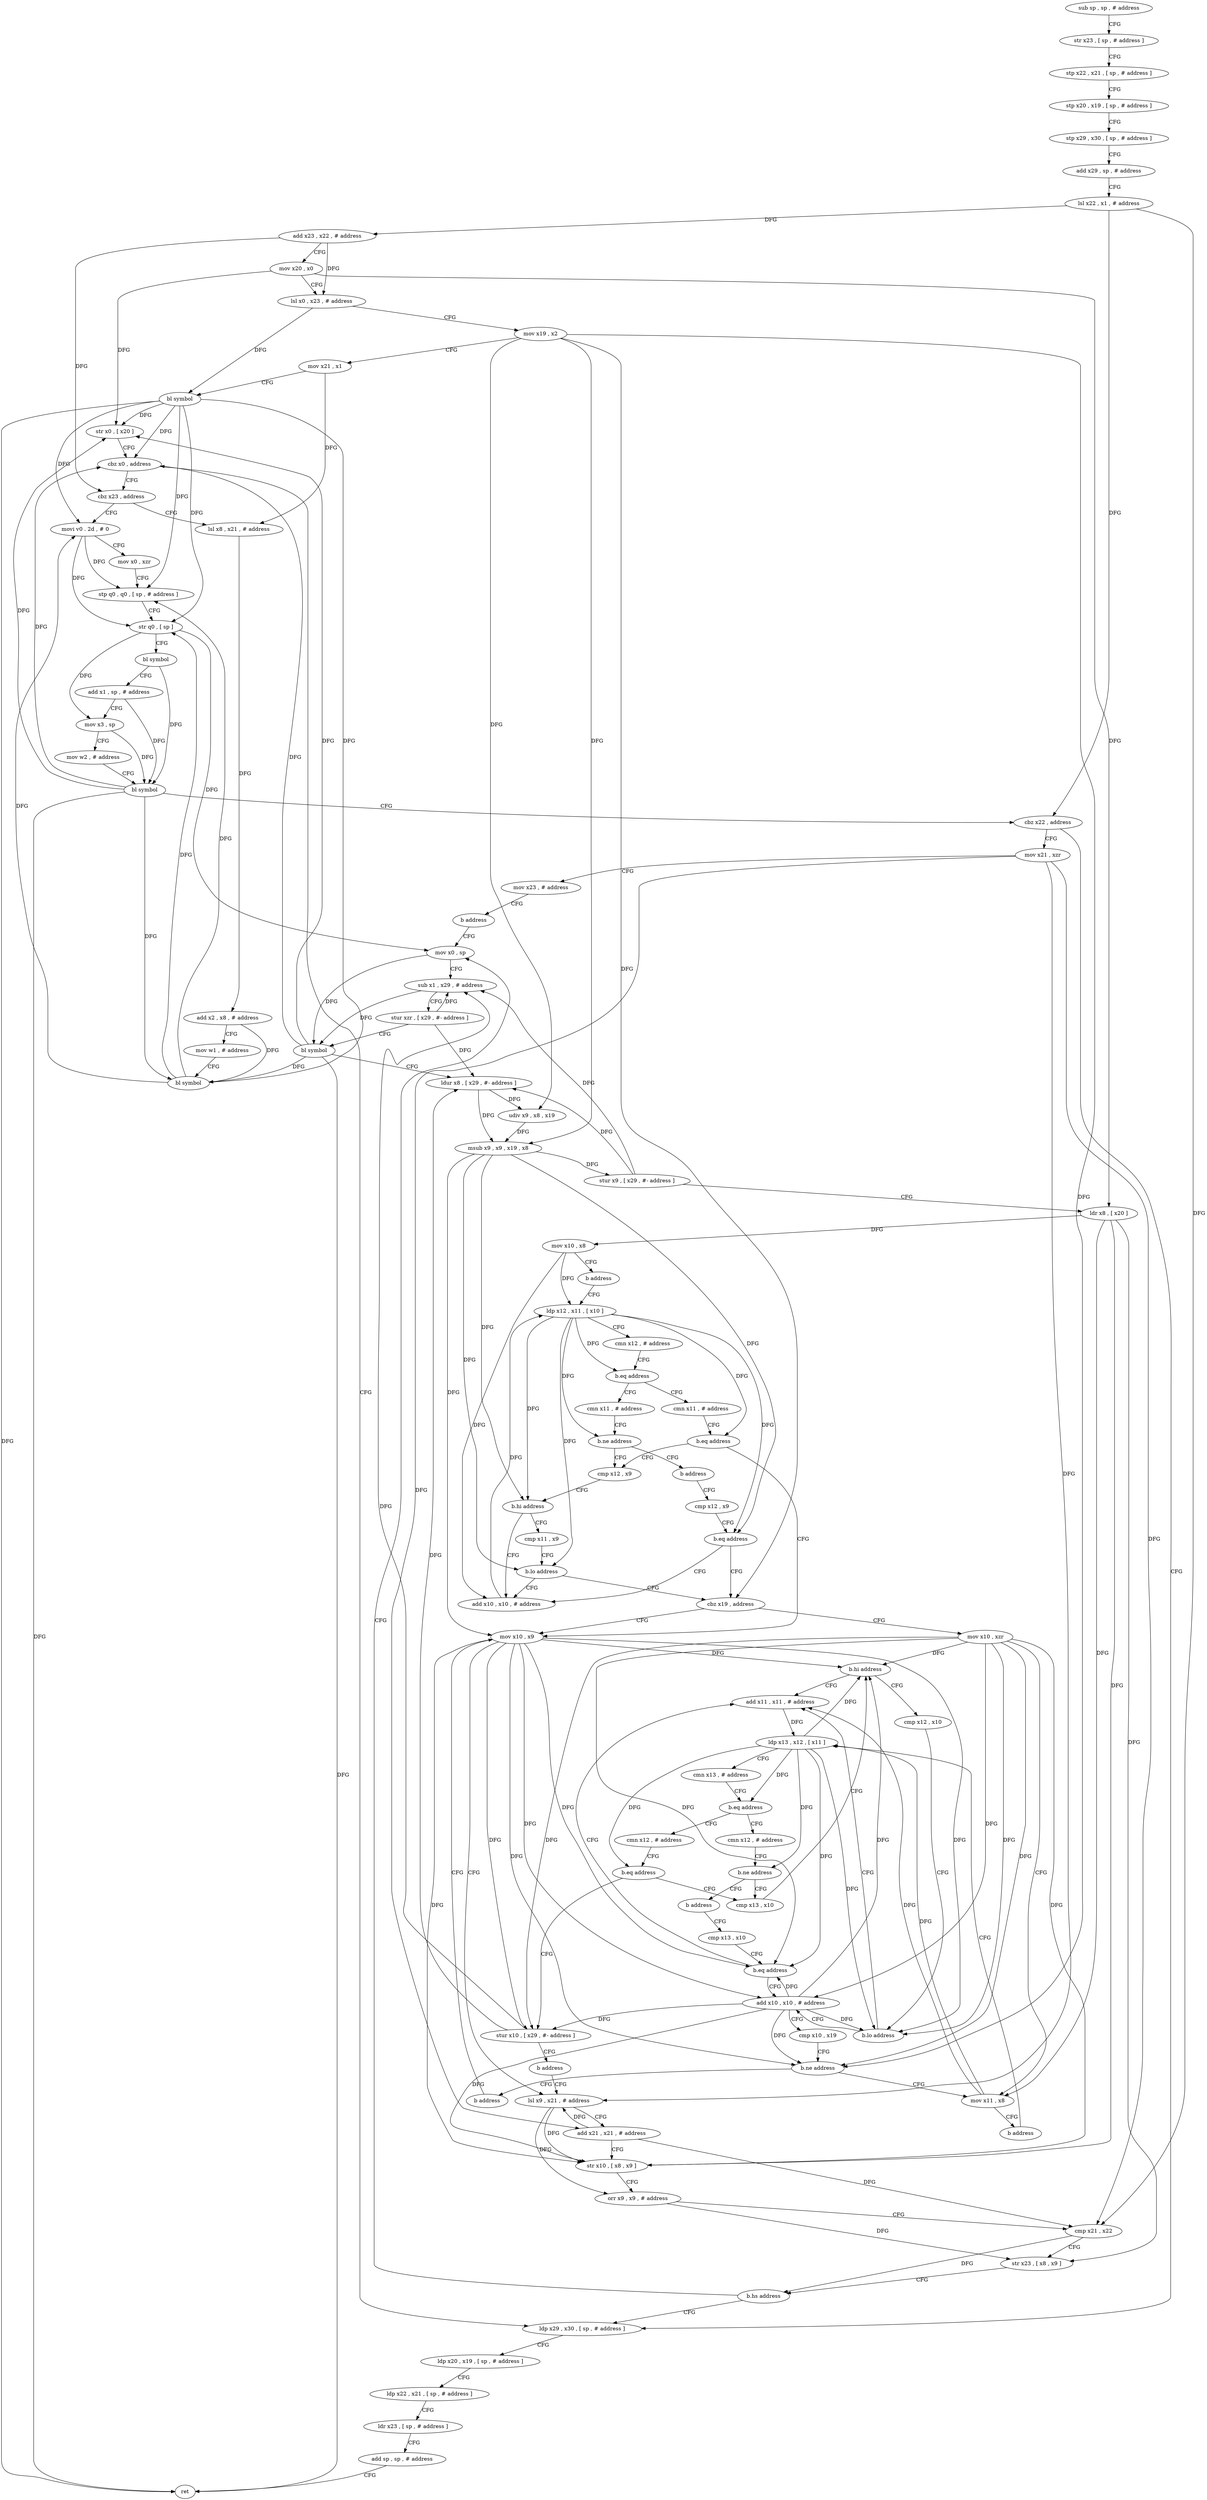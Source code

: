 digraph "func" {
"89576" [label = "sub sp , sp , # address" ]
"89580" [label = "str x23 , [ sp , # address ]" ]
"89584" [label = "stp x22 , x21 , [ sp , # address ]" ]
"89588" [label = "stp x20 , x19 , [ sp , # address ]" ]
"89592" [label = "stp x29 , x30 , [ sp , # address ]" ]
"89596" [label = "add x29 , sp , # address" ]
"89600" [label = "lsl x22 , x1 , # address" ]
"89604" [label = "add x23 , x22 , # address" ]
"89608" [label = "mov x20 , x0" ]
"89612" [label = "lsl x0 , x23 , # address" ]
"89616" [label = "mov x19 , x2" ]
"89620" [label = "mov x21 , x1" ]
"89624" [label = "bl symbol" ]
"89628" [label = "str x0 , [ x20 ]" ]
"89632" [label = "cbz x0 , address" ]
"89944" [label = "ldp x29 , x30 , [ sp , # address ]" ]
"89636" [label = "cbz x23 , address" ]
"89948" [label = "ldp x20 , x19 , [ sp , # address ]" ]
"89952" [label = "ldp x22 , x21 , [ sp , # address ]" ]
"89956" [label = "ldr x23 , [ sp , # address ]" ]
"89960" [label = "add sp , sp , # address" ]
"89964" [label = "ret" ]
"89656" [label = "movi v0 . 2d , # 0" ]
"89640" [label = "lsl x8 , x21 , # address" ]
"89660" [label = "mov x0 , xzr" ]
"89664" [label = "stp q0 , q0 , [ sp , # address ]" ]
"89668" [label = "str q0 , [ sp ]" ]
"89672" [label = "bl symbol" ]
"89676" [label = "add x1 , sp , # address" ]
"89680" [label = "mov x3 , sp" ]
"89684" [label = "mov w2 , # address" ]
"89688" [label = "bl symbol" ]
"89692" [label = "cbz x22 , address" ]
"89696" [label = "mov x21 , xzr" ]
"89644" [label = "add x2 , x8 , # address" ]
"89648" [label = "mov w1 , # address" ]
"89652" [label = "bl symbol" ]
"89700" [label = "mov x23 , # address" ]
"89704" [label = "b address" ]
"89740" [label = "mov x0 , sp" ]
"89744" [label = "sub x1 , x29 , # address" ]
"89748" [label = "stur xzr , [ x29 , #- address ]" ]
"89752" [label = "bl symbol" ]
"89756" [label = "ldur x8 , [ x29 , #- address ]" ]
"89760" [label = "udiv x9 , x8 , x19" ]
"89764" [label = "msub x9 , x9 , x19 , x8" ]
"89768" [label = "stur x9 , [ x29 , #- address ]" ]
"89772" [label = "ldr x8 , [ x20 ]" ]
"89776" [label = "mov x10 , x8" ]
"89780" [label = "b address" ]
"89796" [label = "ldp x12 , x11 , [ x10 ]" ]
"89800" [label = "cmn x12 , # address" ]
"89804" [label = "b.eq address" ]
"89820" [label = "cmn x11 , # address" ]
"89808" [label = "cmn x11 , # address" ]
"89824" [label = "b.eq address" ]
"89708" [label = "mov x10 , x9" ]
"89828" [label = "cmp x12 , x9" ]
"89812" [label = "b.ne address" ]
"89816" [label = "b address" ]
"89712" [label = "lsl x9 , x21 , # address" ]
"89832" [label = "b.hi address" ]
"89792" [label = "add x10 , x10 , # address" ]
"89836" [label = "cmp x11 , x9" ]
"89784" [label = "cmp x12 , x9" ]
"89840" [label = "b.lo address" ]
"89844" [label = "cbz x19 , address" ]
"89788" [label = "b.eq address" ]
"89848" [label = "mov x10 , xzr" ]
"89852" [label = "mov x11 , x8" ]
"89872" [label = "ldp x13 , x12 , [ x11 ]" ]
"89876" [label = "cmn x13 , # address" ]
"89880" [label = "b.eq address" ]
"89896" [label = "cmn x12 , # address" ]
"89884" [label = "cmn x12 , # address" ]
"89900" [label = "b.eq address" ]
"89936" [label = "stur x10 , [ x29 , #- address ]" ]
"89904" [label = "cmp x13 , x10" ]
"89888" [label = "b.ne address" ]
"89892" [label = "b address" ]
"89940" [label = "b address" ]
"89908" [label = "b.hi address" ]
"89868" [label = "add x11 , x11 , # address" ]
"89912" [label = "cmp x12 , x10" ]
"89860" [label = "cmp x13 , x10" ]
"89716" [label = "add x21 , x21 , # address" ]
"89720" [label = "str x10 , [ x8 , x9 ]" ]
"89724" [label = "orr x9 , x9 , # address" ]
"89728" [label = "cmp x21 , x22" ]
"89732" [label = "str x23 , [ x8 , x9 ]" ]
"89736" [label = "b.hs address" ]
"89916" [label = "b.lo address" ]
"89920" [label = "add x10 , x10 , # address" ]
"89864" [label = "b.eq address" ]
"89924" [label = "cmp x10 , x19" ]
"89928" [label = "b.ne address" ]
"89932" [label = "b address" ]
"89856" [label = "b address" ]
"89576" -> "89580" [ label = "CFG" ]
"89580" -> "89584" [ label = "CFG" ]
"89584" -> "89588" [ label = "CFG" ]
"89588" -> "89592" [ label = "CFG" ]
"89592" -> "89596" [ label = "CFG" ]
"89596" -> "89600" [ label = "CFG" ]
"89600" -> "89604" [ label = "DFG" ]
"89600" -> "89692" [ label = "DFG" ]
"89600" -> "89728" [ label = "DFG" ]
"89604" -> "89608" [ label = "CFG" ]
"89604" -> "89612" [ label = "DFG" ]
"89604" -> "89636" [ label = "DFG" ]
"89608" -> "89612" [ label = "CFG" ]
"89608" -> "89628" [ label = "DFG" ]
"89608" -> "89772" [ label = "DFG" ]
"89612" -> "89616" [ label = "CFG" ]
"89612" -> "89624" [ label = "DFG" ]
"89616" -> "89620" [ label = "CFG" ]
"89616" -> "89760" [ label = "DFG" ]
"89616" -> "89764" [ label = "DFG" ]
"89616" -> "89844" [ label = "DFG" ]
"89616" -> "89928" [ label = "DFG" ]
"89620" -> "89624" [ label = "CFG" ]
"89620" -> "89640" [ label = "DFG" ]
"89624" -> "89628" [ label = "DFG" ]
"89624" -> "89632" [ label = "DFG" ]
"89624" -> "89964" [ label = "DFG" ]
"89624" -> "89652" [ label = "DFG" ]
"89624" -> "89656" [ label = "DFG" ]
"89624" -> "89664" [ label = "DFG" ]
"89624" -> "89668" [ label = "DFG" ]
"89628" -> "89632" [ label = "CFG" ]
"89632" -> "89944" [ label = "CFG" ]
"89632" -> "89636" [ label = "CFG" ]
"89944" -> "89948" [ label = "CFG" ]
"89636" -> "89656" [ label = "CFG" ]
"89636" -> "89640" [ label = "CFG" ]
"89948" -> "89952" [ label = "CFG" ]
"89952" -> "89956" [ label = "CFG" ]
"89956" -> "89960" [ label = "CFG" ]
"89960" -> "89964" [ label = "CFG" ]
"89656" -> "89660" [ label = "CFG" ]
"89656" -> "89664" [ label = "DFG" ]
"89656" -> "89668" [ label = "DFG" ]
"89640" -> "89644" [ label = "DFG" ]
"89660" -> "89664" [ label = "CFG" ]
"89664" -> "89668" [ label = "CFG" ]
"89668" -> "89672" [ label = "CFG" ]
"89668" -> "89680" [ label = "DFG" ]
"89668" -> "89740" [ label = "DFG" ]
"89672" -> "89676" [ label = "CFG" ]
"89672" -> "89688" [ label = "DFG" ]
"89676" -> "89680" [ label = "CFG" ]
"89676" -> "89688" [ label = "DFG" ]
"89680" -> "89684" [ label = "CFG" ]
"89680" -> "89688" [ label = "DFG" ]
"89684" -> "89688" [ label = "CFG" ]
"89688" -> "89692" [ label = "CFG" ]
"89688" -> "89628" [ label = "DFG" ]
"89688" -> "89632" [ label = "DFG" ]
"89688" -> "89964" [ label = "DFG" ]
"89688" -> "89652" [ label = "DFG" ]
"89692" -> "89944" [ label = "CFG" ]
"89692" -> "89696" [ label = "CFG" ]
"89696" -> "89700" [ label = "CFG" ]
"89696" -> "89712" [ label = "DFG" ]
"89696" -> "89716" [ label = "DFG" ]
"89696" -> "89728" [ label = "DFG" ]
"89644" -> "89648" [ label = "CFG" ]
"89644" -> "89652" [ label = "DFG" ]
"89648" -> "89652" [ label = "CFG" ]
"89652" -> "89656" [ label = "DFG" ]
"89652" -> "89664" [ label = "DFG" ]
"89652" -> "89668" [ label = "DFG" ]
"89700" -> "89704" [ label = "CFG" ]
"89704" -> "89740" [ label = "CFG" ]
"89740" -> "89744" [ label = "CFG" ]
"89740" -> "89752" [ label = "DFG" ]
"89744" -> "89748" [ label = "CFG" ]
"89744" -> "89752" [ label = "DFG" ]
"89748" -> "89752" [ label = "CFG" ]
"89748" -> "89744" [ label = "DFG" ]
"89748" -> "89756" [ label = "DFG" ]
"89752" -> "89756" [ label = "CFG" ]
"89752" -> "89628" [ label = "DFG" ]
"89752" -> "89632" [ label = "DFG" ]
"89752" -> "89964" [ label = "DFG" ]
"89752" -> "89652" [ label = "DFG" ]
"89756" -> "89760" [ label = "DFG" ]
"89756" -> "89764" [ label = "DFG" ]
"89760" -> "89764" [ label = "DFG" ]
"89764" -> "89768" [ label = "DFG" ]
"89764" -> "89708" [ label = "DFG" ]
"89764" -> "89832" [ label = "DFG" ]
"89764" -> "89840" [ label = "DFG" ]
"89764" -> "89788" [ label = "DFG" ]
"89768" -> "89772" [ label = "CFG" ]
"89768" -> "89744" [ label = "DFG" ]
"89768" -> "89756" [ label = "DFG" ]
"89772" -> "89776" [ label = "DFG" ]
"89772" -> "89720" [ label = "DFG" ]
"89772" -> "89732" [ label = "DFG" ]
"89772" -> "89852" [ label = "DFG" ]
"89776" -> "89780" [ label = "CFG" ]
"89776" -> "89796" [ label = "DFG" ]
"89776" -> "89792" [ label = "DFG" ]
"89780" -> "89796" [ label = "CFG" ]
"89796" -> "89800" [ label = "CFG" ]
"89796" -> "89804" [ label = "DFG" ]
"89796" -> "89832" [ label = "DFG" ]
"89796" -> "89788" [ label = "DFG" ]
"89796" -> "89824" [ label = "DFG" ]
"89796" -> "89812" [ label = "DFG" ]
"89796" -> "89840" [ label = "DFG" ]
"89800" -> "89804" [ label = "CFG" ]
"89804" -> "89820" [ label = "CFG" ]
"89804" -> "89808" [ label = "CFG" ]
"89820" -> "89824" [ label = "CFG" ]
"89808" -> "89812" [ label = "CFG" ]
"89824" -> "89708" [ label = "CFG" ]
"89824" -> "89828" [ label = "CFG" ]
"89708" -> "89712" [ label = "CFG" ]
"89708" -> "89720" [ label = "DFG" ]
"89708" -> "89936" [ label = "DFG" ]
"89708" -> "89908" [ label = "DFG" ]
"89708" -> "89916" [ label = "DFG" ]
"89708" -> "89864" [ label = "DFG" ]
"89708" -> "89920" [ label = "DFG" ]
"89708" -> "89928" [ label = "DFG" ]
"89828" -> "89832" [ label = "CFG" ]
"89812" -> "89828" [ label = "CFG" ]
"89812" -> "89816" [ label = "CFG" ]
"89816" -> "89784" [ label = "CFG" ]
"89712" -> "89716" [ label = "CFG" ]
"89712" -> "89720" [ label = "DFG" ]
"89712" -> "89724" [ label = "DFG" ]
"89832" -> "89792" [ label = "CFG" ]
"89832" -> "89836" [ label = "CFG" ]
"89792" -> "89796" [ label = "DFG" ]
"89836" -> "89840" [ label = "CFG" ]
"89784" -> "89788" [ label = "CFG" ]
"89840" -> "89792" [ label = "CFG" ]
"89840" -> "89844" [ label = "CFG" ]
"89844" -> "89708" [ label = "CFG" ]
"89844" -> "89848" [ label = "CFG" ]
"89788" -> "89844" [ label = "CFG" ]
"89788" -> "89792" [ label = "CFG" ]
"89848" -> "89852" [ label = "CFG" ]
"89848" -> "89720" [ label = "DFG" ]
"89848" -> "89936" [ label = "DFG" ]
"89848" -> "89908" [ label = "DFG" ]
"89848" -> "89916" [ label = "DFG" ]
"89848" -> "89864" [ label = "DFG" ]
"89848" -> "89920" [ label = "DFG" ]
"89848" -> "89928" [ label = "DFG" ]
"89852" -> "89856" [ label = "CFG" ]
"89852" -> "89872" [ label = "DFG" ]
"89852" -> "89868" [ label = "DFG" ]
"89872" -> "89876" [ label = "CFG" ]
"89872" -> "89880" [ label = "DFG" ]
"89872" -> "89908" [ label = "DFG" ]
"89872" -> "89864" [ label = "DFG" ]
"89872" -> "89900" [ label = "DFG" ]
"89872" -> "89888" [ label = "DFG" ]
"89872" -> "89916" [ label = "DFG" ]
"89876" -> "89880" [ label = "CFG" ]
"89880" -> "89896" [ label = "CFG" ]
"89880" -> "89884" [ label = "CFG" ]
"89896" -> "89900" [ label = "CFG" ]
"89884" -> "89888" [ label = "CFG" ]
"89900" -> "89936" [ label = "CFG" ]
"89900" -> "89904" [ label = "CFG" ]
"89936" -> "89940" [ label = "CFG" ]
"89936" -> "89744" [ label = "DFG" ]
"89936" -> "89756" [ label = "DFG" ]
"89904" -> "89908" [ label = "CFG" ]
"89888" -> "89904" [ label = "CFG" ]
"89888" -> "89892" [ label = "CFG" ]
"89892" -> "89860" [ label = "CFG" ]
"89940" -> "89712" [ label = "CFG" ]
"89908" -> "89868" [ label = "CFG" ]
"89908" -> "89912" [ label = "CFG" ]
"89868" -> "89872" [ label = "DFG" ]
"89912" -> "89916" [ label = "CFG" ]
"89860" -> "89864" [ label = "CFG" ]
"89716" -> "89720" [ label = "CFG" ]
"89716" -> "89712" [ label = "DFG" ]
"89716" -> "89728" [ label = "DFG" ]
"89720" -> "89724" [ label = "CFG" ]
"89724" -> "89728" [ label = "CFG" ]
"89724" -> "89732" [ label = "DFG" ]
"89728" -> "89732" [ label = "CFG" ]
"89728" -> "89736" [ label = "DFG" ]
"89732" -> "89736" [ label = "CFG" ]
"89736" -> "89944" [ label = "CFG" ]
"89736" -> "89740" [ label = "CFG" ]
"89916" -> "89868" [ label = "CFG" ]
"89916" -> "89920" [ label = "CFG" ]
"89920" -> "89924" [ label = "CFG" ]
"89920" -> "89720" [ label = "DFG" ]
"89920" -> "89936" [ label = "DFG" ]
"89920" -> "89908" [ label = "DFG" ]
"89920" -> "89916" [ label = "DFG" ]
"89920" -> "89864" [ label = "DFG" ]
"89920" -> "89928" [ label = "DFG" ]
"89864" -> "89920" [ label = "CFG" ]
"89864" -> "89868" [ label = "CFG" ]
"89924" -> "89928" [ label = "CFG" ]
"89928" -> "89852" [ label = "CFG" ]
"89928" -> "89932" [ label = "CFG" ]
"89932" -> "89708" [ label = "CFG" ]
"89856" -> "89872" [ label = "CFG" ]
}
